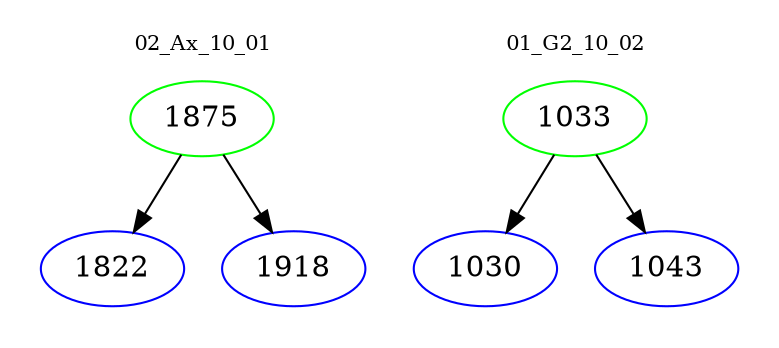 digraph{
subgraph cluster_0 {
color = white
label = "02_Ax_10_01";
fontsize=10;
T0_1875 [label="1875", color="green"]
T0_1875 -> T0_1822 [color="black"]
T0_1822 [label="1822", color="blue"]
T0_1875 -> T0_1918 [color="black"]
T0_1918 [label="1918", color="blue"]
}
subgraph cluster_1 {
color = white
label = "01_G2_10_02";
fontsize=10;
T1_1033 [label="1033", color="green"]
T1_1033 -> T1_1030 [color="black"]
T1_1030 [label="1030", color="blue"]
T1_1033 -> T1_1043 [color="black"]
T1_1043 [label="1043", color="blue"]
}
}
